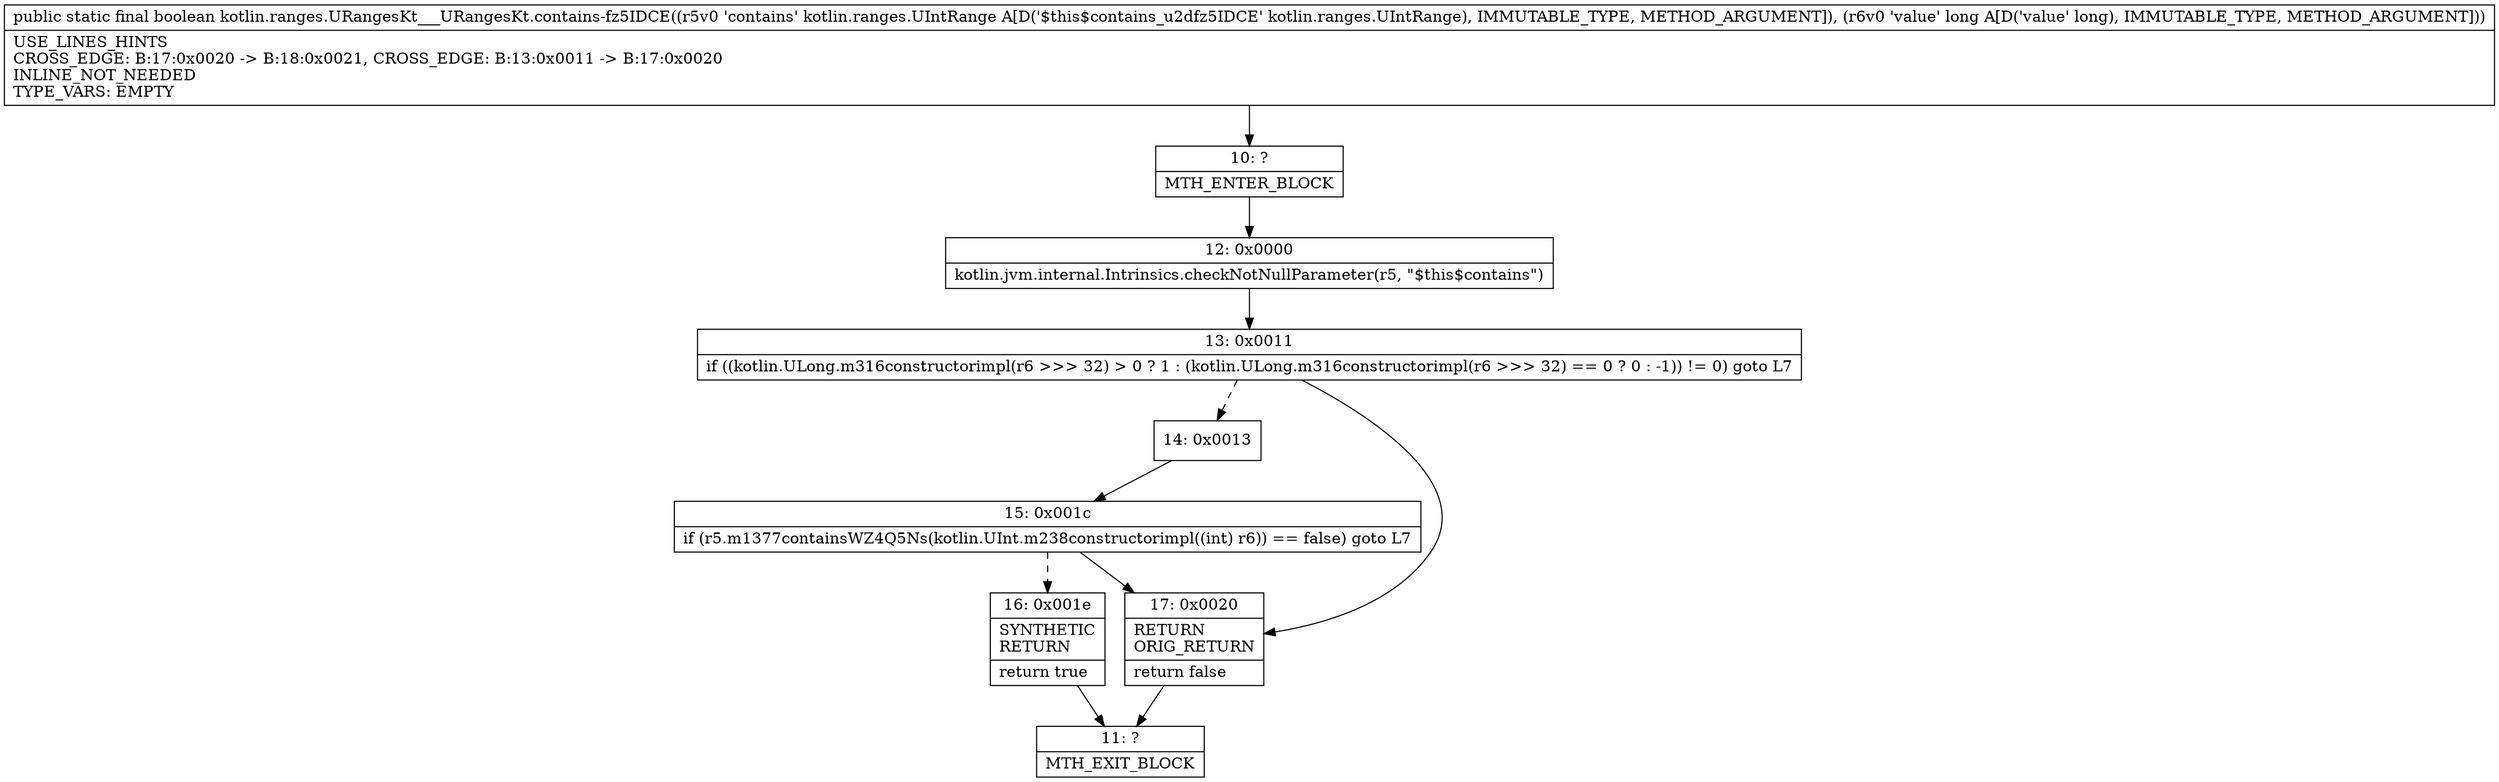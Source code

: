 digraph "CFG forkotlin.ranges.URangesKt___URangesKt.contains\-fz5IDCE(Lkotlin\/ranges\/UIntRange;J)Z" {
Node_10 [shape=record,label="{10\:\ ?|MTH_ENTER_BLOCK\l}"];
Node_12 [shape=record,label="{12\:\ 0x0000|kotlin.jvm.internal.Intrinsics.checkNotNullParameter(r5, \"$this$contains\")\l}"];
Node_13 [shape=record,label="{13\:\ 0x0011|if ((kotlin.ULong.m316constructorimpl(r6 \>\>\> 32) \> 0 ? 1 : (kotlin.ULong.m316constructorimpl(r6 \>\>\> 32) == 0 ? 0 : \-1)) != 0) goto L7\l}"];
Node_14 [shape=record,label="{14\:\ 0x0013}"];
Node_15 [shape=record,label="{15\:\ 0x001c|if (r5.m1377containsWZ4Q5Ns(kotlin.UInt.m238constructorimpl((int) r6)) == false) goto L7\l}"];
Node_16 [shape=record,label="{16\:\ 0x001e|SYNTHETIC\lRETURN\l|return true\l}"];
Node_11 [shape=record,label="{11\:\ ?|MTH_EXIT_BLOCK\l}"];
Node_17 [shape=record,label="{17\:\ 0x0020|RETURN\lORIG_RETURN\l|return false\l}"];
MethodNode[shape=record,label="{public static final boolean kotlin.ranges.URangesKt___URangesKt.contains\-fz5IDCE((r5v0 'contains' kotlin.ranges.UIntRange A[D('$this$contains_u2dfz5IDCE' kotlin.ranges.UIntRange), IMMUTABLE_TYPE, METHOD_ARGUMENT]), (r6v0 'value' long A[D('value' long), IMMUTABLE_TYPE, METHOD_ARGUMENT]))  | USE_LINES_HINTS\lCROSS_EDGE: B:17:0x0020 \-\> B:18:0x0021, CROSS_EDGE: B:13:0x0011 \-\> B:17:0x0020\lINLINE_NOT_NEEDED\lTYPE_VARS: EMPTY\l}"];
MethodNode -> Node_10;Node_10 -> Node_12;
Node_12 -> Node_13;
Node_13 -> Node_14[style=dashed];
Node_13 -> Node_17;
Node_14 -> Node_15;
Node_15 -> Node_16[style=dashed];
Node_15 -> Node_17;
Node_16 -> Node_11;
Node_17 -> Node_11;
}

